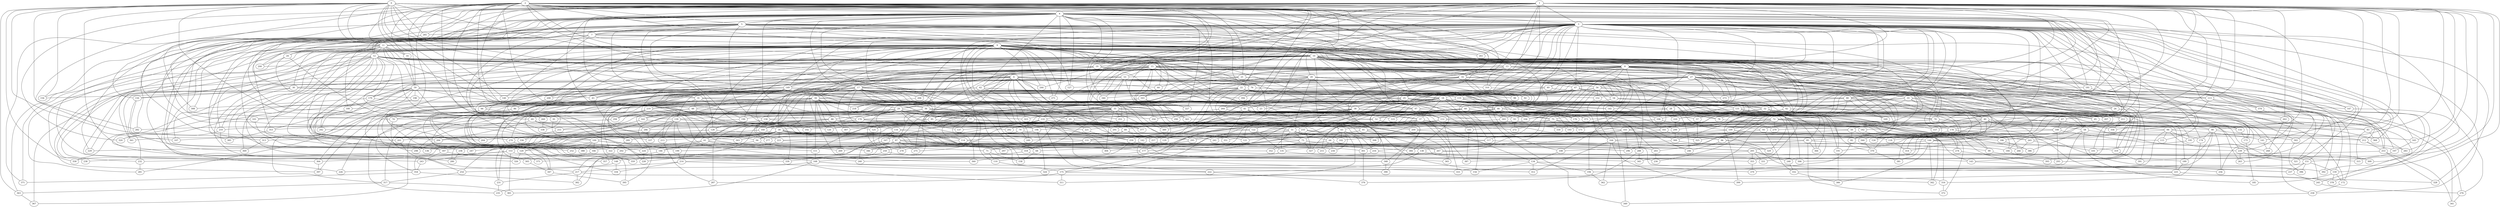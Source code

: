 strict graph "barabasi_albert_graph(400,3)" {
0;
1;
2;
3;
4;
5;
6;
7;
8;
9;
10;
11;
12;
13;
14;
15;
16;
17;
18;
19;
20;
21;
22;
23;
24;
25;
26;
27;
28;
29;
30;
31;
32;
33;
34;
35;
36;
37;
38;
39;
40;
41;
42;
43;
44;
45;
46;
47;
48;
49;
50;
51;
52;
53;
54;
55;
56;
57;
58;
59;
60;
61;
62;
63;
64;
65;
66;
67;
68;
69;
70;
71;
72;
73;
74;
75;
76;
77;
78;
79;
80;
81;
82;
83;
84;
85;
86;
87;
88;
89;
90;
91;
92;
93;
94;
95;
96;
97;
98;
99;
100;
101;
102;
103;
104;
105;
106;
107;
108;
109;
110;
111;
112;
113;
114;
115;
116;
117;
118;
119;
120;
121;
122;
123;
124;
125;
126;
127;
128;
129;
130;
131;
132;
133;
134;
135;
136;
137;
138;
139;
140;
141;
142;
143;
144;
145;
146;
147;
148;
149;
150;
151;
152;
153;
154;
155;
156;
157;
158;
159;
160;
161;
162;
163;
164;
165;
166;
167;
168;
169;
170;
171;
172;
173;
174;
175;
176;
177;
178;
179;
180;
181;
182;
183;
184;
185;
186;
187;
188;
189;
190;
191;
192;
193;
194;
195;
196;
197;
198;
199;
200;
201;
202;
203;
204;
205;
206;
207;
208;
209;
210;
211;
212;
213;
214;
215;
216;
217;
218;
219;
220;
221;
222;
223;
224;
225;
226;
227;
228;
229;
230;
231;
232;
233;
234;
235;
236;
237;
238;
239;
240;
241;
242;
243;
244;
245;
246;
247;
248;
249;
250;
251;
252;
253;
254;
255;
256;
257;
258;
259;
260;
261;
262;
263;
264;
265;
266;
267;
268;
269;
270;
271;
272;
273;
274;
275;
276;
277;
278;
279;
280;
281;
282;
283;
284;
285;
286;
287;
288;
289;
290;
291;
292;
293;
294;
295;
296;
297;
298;
299;
300;
301;
302;
303;
304;
305;
306;
307;
308;
309;
310;
311;
312;
313;
314;
315;
316;
317;
318;
319;
320;
321;
322;
323;
324;
325;
326;
327;
328;
329;
330;
331;
332;
333;
334;
335;
336;
337;
338;
339;
340;
341;
342;
343;
344;
345;
346;
347;
348;
349;
350;
351;
352;
353;
354;
355;
356;
357;
358;
359;
360;
361;
362;
363;
364;
365;
366;
367;
368;
369;
370;
371;
372;
373;
374;
375;
376;
377;
378;
379;
380;
381;
382;
383;
384;
385;
386;
387;
388;
389;
390;
391;
392;
393;
394;
395;
396;
397;
398;
399;
0 -- 3  [is_available=True, prob="0.366778592626"];
0 -- 4  [is_available=True, prob="0.110393105652"];
0 -- 261  [is_available=True, prob="1.0"];
0 -- 6  [is_available=True, prob="1.0"];
0 -- 11  [is_available=True, prob="0.97661754433"];
0 -- 140  [is_available=True, prob="0.31445086464"];
0 -- 13  [is_available=True, prob="1.0"];
0 -- 14  [is_available=True, prob="1.0"];
0 -- 16  [is_available=True, prob="0.639009838563"];
0 -- 19  [is_available=True, prob="0.220961731506"];
0 -- 21  [is_available=True, prob="0.861011557566"];
0 -- 282  [is_available=True, prob="0.52779064343"];
0 -- 363  [is_available=True, prob="1.0"];
0 -- 156  [is_available=True, prob="0.454228077047"];
0 -- 285  [is_available=True, prob="1.0"];
0 -- 29  [is_available=True, prob="1.0"];
0 -- 48  [is_available=True, prob="1.0"];
0 -- 69  [is_available=True, prob="1.0"];
0 -- 80  [is_available=True, prob="1.0"];
0 -- 337  [is_available=True, prob="1.0"];
0 -- 218  [is_available=True, prob="0.906858619716"];
0 -- 357  [is_available=True, prob="0.740094759357"];
0 -- 358  [is_available=True, prob="0.774084140474"];
0 -- 107  [is_available=True, prob="1.0"];
0 -- 108  [is_available=True, prob="0.102922026982"];
0 -- 381  [is_available=True, prob="0.46656073854"];
1 -- 129  [is_available=True, prob="1.0"];
1 -- 3  [is_available=True, prob="0.203694040111"];
1 -- 4  [is_available=True, prob="0.599852709956"];
1 -- 5  [is_available=True, prob="0.657686727421"];
1 -- 262  [is_available=True, prob="0.554865360201"];
1 -- 8  [is_available=True, prob="0.944849844004"];
1 -- 265  [is_available=True, prob="0.950257513756"];
1 -- 12  [is_available=True, prob="0.389277300219"];
1 -- 142  [is_available=True, prob="0.194362312068"];
1 -- 195  [is_available=True, prob="0.866624813046"];
1 -- 150  [is_available=True, prob="1.0"];
1 -- 151  [is_available=True, prob="1.0"];
1 -- 25  [is_available=True, prob="0.708443897374"];
1 -- 283  [is_available=True, prob="1.0"];
1 -- 156  [is_available=True, prob="0.871721003428"];
1 -- 285  [is_available=True, prob="0.585433472227"];
1 -- 159  [is_available=True, prob="1.0"];
1 -- 33  [is_available=True, prob="0.33857167776"];
1 -- 35  [is_available=True, prob="0.663883093156"];
1 -- 165  [is_available=True, prob="1.0"];
1 -- 299  [is_available=True, prob="1.0"];
1 -- 301  [is_available=True, prob="1.0"];
1 -- 306  [is_available=True, prob="0.2641066228"];
1 -- 56  [is_available=True, prob="0.691835696869"];
1 -- 244  [is_available=True, prob="0.237712773757"];
1 -- 314  [is_available=True, prob="0.248528737764"];
1 -- 61  [is_available=True, prob="0.0109477120425"];
1 -- 67  [is_available=True, prob="0.63292295501"];
1 -- 201  [is_available=True, prob="0.577401144391"];
1 -- 163  [is_available=True, prob="0.588678509867"];
1 -- 356  [is_available=True, prob="0.721668972698"];
1 -- 101  [is_available=True, prob="0.726021186764"];
1 -- 104  [is_available=True, prob="0.234614211957"];
1 -- 113  [is_available=True, prob="0.951079710402"];
1 -- 116  [is_available=True, prob="0.267434090562"];
2 -- 257  [is_available=True, prob="0.317797061713"];
2 -- 130  [is_available=True, prob="0.368194584959"];
2 -- 3  [is_available=True, prob="0.880916961812"];
2 -- 4  [is_available=True, prob="0.911553013623"];
2 -- 5  [is_available=True, prob="0.947523026115"];
2 -- 6  [is_available=True, prob="0.556168916517"];
2 -- 264  [is_available=True, prob="0.655957205106"];
2 -- 9  [is_available=True, prob="0.478538738794"];
2 -- 11  [is_available=True, prob="1.0"];
2 -- 14  [is_available=True, prob="0.244632388047"];
2 -- 144  [is_available=True, prob="0.261709649747"];
2 -- 259  [is_available=True, prob="0.324510349192"];
2 -- 22  [is_available=True, prob="0.67768846312"];
2 -- 279  [is_available=True, prob="0.75933707467"];
2 -- 39  [is_available=True, prob="0.0584973862274"];
2 -- 308  [is_available=True, prob="0.406047599619"];
2 -- 59  [is_available=True, prob="0.821129730457"];
2 -- 320  [is_available=True, prob="1.0"];
2 -- 67  [is_available=True, prob="1.0"];
2 -- 68  [is_available=True, prob="1.0"];
2 -- 72  [is_available=True, prob="0.581364990668"];
2 -- 80  [is_available=True, prob="0.149098606443"];
2 -- 339  [is_available=True, prob="1.0"];
2 -- 91  [is_available=True, prob="1.0"];
2 -- 348  [is_available=True, prob="0.921879691062"];
2 -- 223  [is_available=True, prob="1.0"];
2 -- 224  [is_available=True, prob="0.354278262965"];
2 -- 16  [is_available=True, prob="1.0"];
3 -- 261  [is_available=True, prob="0.864412157266"];
3 -- 6  [is_available=True, prob="0.41744788044"];
3 -- 7  [is_available=True, prob="0.0281527708863"];
3 -- 9  [is_available=True, prob="0.37175014342"];
3 -- 10  [is_available=True, prob="0.991296671708"];
3 -- 11  [is_available=True, prob="0.873113640095"];
3 -- 13  [is_available=True, prob="0.950993293417"];
3 -- 15  [is_available=True, prob="0.52189786267"];
3 -- 145  [is_available=True, prob="0.588134093218"];
3 -- 18  [is_available=True, prob="0.560710018126"];
3 -- 147  [is_available=True, prob="0.631105104202"];
3 -- 20  [is_available=True, prob="1.0"];
3 -- 149  [is_available=True, prob="0.881049062379"];
3 -- 24  [is_available=True, prob="0.0817311635213"];
3 -- 25  [is_available=True, prob="0.40482627214"];
3 -- 27  [is_available=True, prob="1.0"];
3 -- 285  [is_available=True, prob="1.0"];
3 -- 32  [is_available=True, prob="1.0"];
3 -- 165  [is_available=True, prob="0.810957214328"];
3 -- 41  [is_available=True, prob="1.0"];
3 -- 44  [is_available=True, prob="0.0188813700971"];
3 -- 46  [is_available=True, prob="1.0"];
3 -- 47  [is_available=True, prob="1.0"];
3 -- 328  [is_available=True, prob="0.302229169609"];
3 -- 310  [is_available=True, prob="0.624951024348"];
3 -- 300  [is_available=True, prob="0.948820674781"];
3 -- 188  [is_available=True, prob="0.342775579113"];
3 -- 321  [is_available=True, prob="0.0722359892188"];
3 -- 152  [is_available=True, prob="0.871223953889"];
3 -- 68  [is_available=True, prob="1.0"];
3 -- 374  [is_available=True, prob="0.292759717973"];
3 -- 275  [is_available=True, prob="0.892574664929"];
3 -- 258  [is_available=True, prob="1.0"];
3 -- 203  [is_available=True, prob="1.0"];
3 -- 77  [is_available=True, prob="0.465089154422"];
3 -- 141  [is_available=True, prob="0.218557795509"];
3 -- 208  [is_available=True, prob="1.0"];
3 -- 83  [is_available=True, prob="1.0"];
3 -- 84  [is_available=True, prob="0.696819793277"];
3 -- 331  [is_available=True, prob="0.524679838954"];
3 -- 90  [is_available=True, prob="0.562107178624"];
3 -- 220  [is_available=True, prob="0.880751220732"];
3 -- 98  [is_available=True, prob="0.807940220983"];
3 -- 230  [is_available=True, prob="0.291402419354"];
3 -- 273  [is_available=True, prob="0.598144581313"];
3 -- 363  [is_available=True, prob="1.0"];
3 -- 108  [is_available=True, prob="0.577351182013"];
3 -- 109  [is_available=True, prob="0.329366103748"];
3 -- 368  [is_available=True, prob="0.33128291347"];
3 -- 115  [is_available=True, prob="0.485649729512"];
3 -- 118  [is_available=True, prob="0.0250700636924"];
3 -- 277  [is_available=True, prob="0.798589108034"];
4 -- 5  [is_available=True, prob="1.0"];
4 -- 7  [is_available=True, prob="0.106046449601"];
4 -- 8  [is_available=True, prob="1.0"];
4 -- 137  [is_available=True, prob="1.0"];
4 -- 12  [is_available=True, prob="0.276769900363"];
4 -- 13  [is_available=True, prob="0.370363443893"];
4 -- 271  [is_available=True, prob="1.0"];
4 -- 17  [is_available=True, prob="1.0"];
4 -- 384  [is_available=True, prob="1.0"];
4 -- 24  [is_available=True, prob="0.155578785011"];
4 -- 282  [is_available=True, prob="0.00276911571056"];
4 -- 31  [is_available=True, prob="0.946476445468"];
4 -- 389  [is_available=True, prob="0.0965751446755"];
4 -- 297  [is_available=True, prob="0.369748396936"];
4 -- 170  [is_available=True, prob="0.488155264052"];
4 -- 178  [is_available=True, prob="0.433775323439"];
4 -- 47  [is_available=True, prob="0.612993570024"];
4 -- 50  [is_available=True, prob="0.40046021277"];
4 -- 181  [is_available=True, prob="0.292379020952"];
4 -- 55  [is_available=True, prob="0.994510536038"];
4 -- 62  [is_available=True, prob="0.874845079294"];
4 -- 64  [is_available=True, prob="0.0566884664328"];
4 -- 69  [is_available=True, prob="0.747459217062"];
4 -- 200  [is_available=True, prob="0.488563826446"];
4 -- 74  [is_available=True, prob="1.0"];
4 -- 340  [is_available=True, prob="1.0"];
4 -- 93  [is_available=True, prob="1.0"];
4 -- 280  [is_available=True, prob="1.0"];
4 -- 227  [is_available=True, prob="1.0"];
4 -- 229  [is_available=True, prob="0.596998539824"];
4 -- 371  [is_available=True, prob="1.0"];
4 -- 378  [is_available=True, prob="0.835001800788"];
4 -- 127  [is_available=True, prob="1.0"];
5 -- 128  [is_available=True, prob="0.770110756526"];
5 -- 7  [is_available=True, prob="0.65210761373"];
5 -- 8  [is_available=True, prob="0.622775498981"];
5 -- 10  [is_available=True, prob="1.0"];
5 -- 16  [is_available=True, prob="0.166789463533"];
5 -- 260  [is_available=True, prob="0.902937661598"];
5 -- 28  [is_available=True, prob="1.0"];
5 -- 30  [is_available=True, prob="0.0342447470814"];
5 -- 31  [is_available=True, prob="0.476853362654"];
5 -- 161  [is_available=True, prob="1.0"];
5 -- 163  [is_available=True, prob="1.0"];
5 -- 302  [is_available=True, prob="0.609124721297"];
5 -- 308  [is_available=True, prob="0.215393750881"];
5 -- 70  [is_available=True, prob="0.684426229597"];
5 -- 205  [is_available=True, prob="1.0"];
5 -- 217  [is_available=True, prob="0.00338891241879"];
5 -- 93  [is_available=True, prob="0.265775186994"];
5 -- 236  [is_available=True, prob="0.145938648865"];
5 -- 369  [is_available=True, prob="1.0"];
5 -- 114  [is_available=True, prob="0.177821537007"];
5 -- 125  [is_available=True, prob="0.27835131691"];
6 -- 388  [is_available=True, prob="0.405775567767"];
6 -- 133  [is_available=True, prob="1.0"];
6 -- 136  [is_available=True, prob="0.660769554976"];
6 -- 172  [is_available=True, prob="0.642825674886"];
6 -- 17  [is_available=True, prob="0.914331342596"];
6 -- 146  [is_available=True, prob="0.967462733194"];
6 -- 276  [is_available=True, prob="1.0"];
6 -- 29  [is_available=True, prob="1.0"];
6 -- 44  [is_available=True, prob="1.0"];
6 -- 54  [is_available=True, prob="1.0"];
6 -- 300  [is_available=True, prob="0.112234491366"];
6 -- 62  [is_available=True, prob="0.0578879408129"];
6 -- 323  [is_available=True, prob="1.0"];
6 -- 73  [is_available=True, prob="0.952713659913"];
6 -- 202  [is_available=True, prob="0.5826838178"];
6 -- 76  [is_available=True, prob="0.109875596219"];
6 -- 87  [is_available=True, prob="0.259542010472"];
6 -- 222  [is_available=True, prob="1.0"];
6 -- 97  [is_available=True, prob="0.0727429786217"];
6 -- 229  [is_available=True, prob="1.0"];
6 -- 361  [is_available=True, prob="0.877774073507"];
6 -- 106  [is_available=True, prob="1.0"];
6 -- 244  [is_available=True, prob="1.0"];
6 -- 253  [is_available=True, prob="0.130983230361"];
7 -- 353  [is_available=True, prob="0.391332678047"];
7 -- 37  [is_available=True, prob="0.767466981884"];
7 -- 385  [is_available=True, prob="0.662120209648"];
7 -- 9  [is_available=True, prob="0.865961004834"];
7 -- 42  [is_available=True, prob="0.574358818865"];
7 -- 140  [is_available=True, prob="0.629948196419"];
7 -- 78  [is_available=True, prob="0.127475416879"];
7 -- 15  [is_available=True, prob="0.401039804253"];
7 -- 228  [is_available=True, prob="0.456163680823"];
7 -- 303  [is_available=True, prob="0.460892103931"];
7 -- 284  [is_available=True, prob="0.15758926152"];
7 -- 364  [is_available=True, prob="1.0"];
8 -- 392  [is_available=True, prob="0.16404961362"];
8 -- 393  [is_available=True, prob="1.0"];
8 -- 147  [is_available=True, prob="0.878313272536"];
8 -- 27  [is_available=True, prob="0.570780811103"];
8 -- 159  [is_available=True, prob="0.270392082107"];
8 -- 214  [is_available=True, prob="1.0"];
8 -- 162  [is_available=True, prob="1.0"];
8 -- 35  [is_available=True, prob="0.0904570672978"];
8 -- 38  [is_available=True, prob="1.0"];
8 -- 40  [is_available=True, prob="1.0"];
8 -- 42  [is_available=True, prob="1.0"];
8 -- 45  [is_available=True, prob="0.900419176799"];
8 -- 49  [is_available=True, prob="0.564817520246"];
8 -- 53  [is_available=True, prob="0.83455690718"];
8 -- 56  [is_available=True, prob="0.152961924051"];
8 -- 60  [is_available=True, prob="0.0261279908245"];
8 -- 309  [is_available=True, prob="1.0"];
8 -- 197  [is_available=True, prob="1.0"];
8 -- 71  [is_available=True, prob="0.899048483438"];
8 -- 389  [is_available=True, prob="0.254398826481"];
8 -- 330  [is_available=True, prob="0.866172968036"];
8 -- 206  [is_available=True, prob="0.622244073166"];
8 -- 207  [is_available=True, prob="0.10857490087"];
8 -- 86  [is_available=True, prob="0.539729486925"];
8 -- 348  [is_available=True, prob="1.0"];
8 -- 117  [is_available=True, prob="0.400835248889"];
8 -- 253  [is_available=True, prob="1.0"];
9 -- 261  [is_available=True, prob="0.890274188603"];
9 -- 172  [is_available=True, prob="1.0"];
9 -- 10  [is_available=True, prob="0.251789135657"];
9 -- 139  [is_available=True, prob="0.348409182876"];
9 -- 130  [is_available=True, prob="1.0"];
9 -- 270  [is_available=True, prob="1.0"];
9 -- 15  [is_available=True, prob="1.0"];
9 -- 20  [is_available=True, prob="1.0"];
9 -- 149  [is_available=True, prob="0.986644360765"];
9 -- 151  [is_available=True, prob="0.807814655674"];
9 -- 281  [is_available=True, prob="0.809648489222"];
9 -- 26  [is_available=True, prob="0.0751369694446"];
9 -- 157  [is_available=True, prob="1.0"];
9 -- 34  [is_available=True, prob="1.0"];
9 -- 291  [is_available=True, prob="0.810000882216"];
9 -- 171  [is_available=True, prob="1.0"];
9 -- 44  [is_available=True, prob="0.22529942786"];
9 -- 174  [is_available=True, prob="0.251045742067"];
9 -- 305  [is_available=True, prob="0.122488756154"];
9 -- 180  [is_available=True, prob="0.66139193396"];
9 -- 181  [is_available=True, prob="0.58288157827"];
9 -- 184  [is_available=True, prob="0.23479560915"];
9 -- 190  [is_available=True, prob="0.0293658764391"];
9 -- 321  [is_available=True, prob="0.624103009507"];
9 -- 66  [is_available=True, prob="0.376406912858"];
9 -- 196  [is_available=True, prob="0.500758227293"];
9 -- 206  [is_available=True, prob="0.244257488411"];
9 -- 397  [is_available=True, prob="0.890277465388"];
9 -- 208  [is_available=True, prob="0.43122821534"];
9 -- 312  [is_available=True, prob="0.856511122273"];
9 -- 210  [is_available=True, prob="1.0"];
9 -- 334  [is_available=True, prob="1.0"];
9 -- 86  [is_available=True, prob="0.645787683949"];
9 -- 249  [is_available=True, prob="0.0550356932246"];
9 -- 271  [is_available=True, prob="0.0129021606867"];
9 -- 351  [is_available=True, prob="0.976400198514"];
9 -- 96  [is_available=True, prob="1.0"];
9 -- 338  [is_available=True, prob="0.911672084661"];
9 -- 239  [is_available=True, prob="1.0"];
9 -- 371  [is_available=True, prob="1.0"];
9 -- 244  [is_available=True, prob="0.421399804454"];
9 -- 247  [is_available=True, prob="1.0"];
9 -- 120  [is_available=True, prob="0.478461252459"];
9 -- 148  [is_available=True, prob="0.658781435064"];
9 -- 123  [is_available=True, prob="0.26768161031"];
9 -- 124  [is_available=True, prob="0.159333390761"];
9 -- 127  [is_available=True, prob="0.867918947023"];
10 -- 262  [is_available=True, prob="0.688327379814"];
10 -- 391  [is_available=True, prob="1.0"];
10 -- 18  [is_available=True, prob="0.237864007381"];
10 -- 19  [is_available=True, prob="1.0"];
10 -- 148  [is_available=True, prob="0.568815156631"];
10 -- 30  [is_available=True, prob="1.0"];
10 -- 393  [is_available=True, prob="0.724679099732"];
10 -- 33  [is_available=True, prob="1.0"];
10 -- 34  [is_available=True, prob="0.471518486087"];
10 -- 293  [is_available=True, prob="0.554864853654"];
10 -- 39  [is_available=True, prob="1.0"];
10 -- 179  [is_available=True, prob="1.0"];
10 -- 183  [is_available=True, prob="0.794273519331"];
10 -- 314  [is_available=True, prob="0.113629910899"];
10 -- 62  [is_available=True, prob="1.0"];
10 -- 63  [is_available=True, prob="1.0"];
10 -- 66  [is_available=True, prob="0.508494798341"];
10 -- 200  [is_available=True, prob="0.306000062061"];
10 -- 89  [is_available=True, prob="1.0"];
10 -- 219  [is_available=True, prob="0.883070516524"];
10 -- 92  [is_available=True, prob="0.824198487991"];
10 -- 97  [is_available=True, prob="0.36861643579"];
10 -- 98  [is_available=True, prob="0.257718181931"];
10 -- 100  [is_available=True, prob="1.0"];
10 -- 105  [is_available=True, prob="0.0492717744192"];
10 -- 251  [is_available=True, prob="0.483746967973"];
10 -- 124  [is_available=True, prob="0.953306938888"];
10 -- 381  [is_available=True, prob="0.854937362181"];
11 -- 385  [is_available=True, prob="0.480022675467"];
11 -- 260  [is_available=True, prob="0.42091976603"];
11 -- 103  [is_available=True, prob="1.0"];
11 -- 232  [is_available=True, prob="0.232823315465"];
11 -- 76  [is_available=True, prob="1.0"];
11 -- 263  [is_available=True, prob="0.811616781181"];
11 -- 12  [is_available=True, prob="0.163473690528"];
11 -- 173  [is_available=True, prob="1.0"];
11 -- 14  [is_available=True, prob="0.089323434621"];
11 -- 238  [is_available=True, prob="0.30781542222"];
11 -- 82  [is_available=True, prob="0.246689332101"];
11 -- 180  [is_available=True, prob="0.899276140689"];
11 -- 126  [is_available=True, prob="0.774419087484"];
11 -- 105  [is_available=True, prob="0.865367856966"];
11 -- 24  [is_available=True, prob="0.193876864836"];
11 -- 59  [is_available=True, prob="0.440666616956"];
11 -- 30  [is_available=True, prob="0.734308990274"];
11 -- 361  [is_available=True, prob="0.0553142815468"];
12 -- 19  [is_available=True, prob="0.35139145627"];
12 -- 150  [is_available=True, prob="1.0"];
12 -- 132  [is_available=True, prob="0.0302804791873"];
12 -- 26  [is_available=True, prob="0.0986331765985"];
12 -- 28  [is_available=True, prob="0.179278163244"];
12 -- 46  [is_available=True, prob="1.0"];
12 -- 179  [is_available=True, prob="0.363463538541"];
12 -- 53  [is_available=True, prob="0.0258984493532"];
12 -- 194  [is_available=True, prob="1.0"];
12 -- 326  [is_available=True, prob="1.0"];
12 -- 76  [is_available=True, prob="0.497466517574"];
12 -- 336  [is_available=True, prob="0.831255591629"];
12 -- 81  [is_available=True, prob="0.731656180446"];
12 -- 338  [is_available=True, prob="1.0"];
12 -- 347  [is_available=True, prob="0.189109673756"];
12 -- 101  [is_available=True, prob="0.0636661931563"];
12 -- 107  [is_available=True, prob="0.517427901196"];
12 -- 238  [is_available=True, prob="1.0"];
12 -- 369  [is_available=True, prob="0.130265082699"];
12 -- 242  [is_available=True, prob="0.167094358199"];
12 -- 377  [is_available=True, prob="1.0"];
13 -- 233  [is_available=True, prob="0.727430757705"];
13 -- 106  [is_available=True, prob="0.870012427667"];
13 -- 43  [is_available=True, prob="0.104368093699"];
13 -- 82  [is_available=True, prob="1.0"];
13 -- 243  [is_available=True, prob="0.256224679352"];
13 -- 21  [is_available=True, prob="0.40467716158"];
13 -- 310  [is_available=True, prob="1.0"];
13 -- 344  [is_available=True, prob="0.480328280154"];
13 -- 319  [is_available=True, prob="0.133204947834"];
14 -- 59  [is_available=True, prob="1.0"];
15 -- 133  [is_available=True, prob="0.992650225549"];
15 -- 17  [is_available=True, prob="0.945462562436"];
15 -- 275  [is_available=True, prob="0.372295582667"];
15 -- 21  [is_available=True, prob="0.397632332585"];
15 -- 23  [is_available=True, prob="0.844328102794"];
15 -- 27  [is_available=True, prob="0.699477345841"];
15 -- 29  [is_available=True, prob="0.790629390836"];
15 -- 32  [is_available=True, prob="0.581003002696"];
15 -- 33  [is_available=True, prob="0.544155490358"];
15 -- 50  [is_available=True, prob="0.488643126127"];
15 -- 51  [is_available=True, prob="0.381981681537"];
15 -- 53  [is_available=True, prob="0.178811038851"];
15 -- 161  [is_available=True, prob="0.767317076555"];
15 -- 79  [is_available=True, prob="0.702894897032"];
15 -- 343  [is_available=True, prob="1.0"];
15 -- 218  [is_available=True, prob="0.676284609052"];
15 -- 220  [is_available=True, prob="0.531976505205"];
15 -- 359  [is_available=True, prob="1.0"];
15 -- 367  [is_available=True, prob="1.0"];
15 -- 112  [is_available=True, prob="1.0"];
16 -- 288  [is_available=True, prob="1.0"];
16 -- 390  [is_available=True, prob="0.385092055842"];
16 -- 41  [is_available=True, prob="0.0948383213874"];
16 -- 394  [is_available=True, prob="0.559759741226"];
16 -- 117  [is_available=True, prob="0.748666181971"];
16 -- 22  [is_available=True, prob="0.0243588138559"];
16 -- 87  [is_available=True, prob="0.925099669634"];
16 -- 57  [is_available=True, prob="0.878170615129"];
16 -- 186  [is_available=True, prob="0.964534382931"];
16 -- 92  [is_available=True, prob="0.014713678112"];
16 -- 349  [is_available=True, prob="0.760910505534"];
17 -- 134  [is_available=True, prob="0.813383811585"];
17 -- 140  [is_available=True, prob="0.0489678714106"];
17 -- 273  [is_available=True, prob="0.65391500088"];
17 -- 18  [is_available=True, prob="1.0"];
17 -- 278  [is_available=True, prob="0.871836351807"];
17 -- 25  [is_available=True, prob="0.530865107005"];
17 -- 155  [is_available=True, prob="1.0"];
17 -- 158  [is_available=True, prob="0.0661781216492"];
17 -- 166  [is_available=True, prob="0.416638492028"];
17 -- 41  [is_available=True, prob="0.344948194738"];
17 -- 43  [is_available=True, prob="0.454108935384"];
17 -- 48  [is_available=True, prob="0.16145390021"];
17 -- 307  [is_available=True, prob="0.85271791542"];
17 -- 61  [is_available=True, prob="0.306120734815"];
17 -- 74  [is_available=True, prob="0.831649612849"];
17 -- 375  [is_available=True, prob="0.440751396576"];
17 -- 204  [is_available=True, prob="0.131994412966"];
17 -- 206  [is_available=True, prob="0.51075872229"];
17 -- 208  [is_available=True, prob="1.0"];
17 -- 211  [is_available=True, prob="0.0386812155361"];
17 -- 343  [is_available=True, prob="1.0"];
17 -- 92  [is_available=True, prob="0.709888032123"];
17 -- 226  [is_available=True, prob="0.497118652849"];
17 -- 359  [is_available=True, prob="0.0854116467112"];
17 -- 119  [is_available=True, prob="0.765586972559"];
17 -- 251  [is_available=True, prob="0.786423556806"];
18 -- 129  [is_available=True, prob="0.286253314036"];
18 -- 395  [is_available=True, prob="0.880634780838"];
18 -- 270  [is_available=True, prob="0.565465720932"];
18 -- 274  [is_available=True, prob="0.870165553185"];
18 -- 23  [is_available=True, prob="0.737995790337"];
18 -- 154  [is_available=True, prob="1.0"];
18 -- 28  [is_available=True, prob="0.887031281686"];
18 -- 26  [is_available=True, prob="1.0"];
18 -- 37  [is_available=True, prob="0.307201008631"];
18 -- 38  [is_available=True, prob="0.604629038635"];
18 -- 40  [is_available=True, prob="0.496833173358"];
18 -- 42  [is_available=True, prob="0.93842196917"];
18 -- 173  [is_available=True, prob="0.898110927786"];
18 -- 176  [is_available=True, prob="0.805483385069"];
18 -- 184  [is_available=True, prob="0.338216870189"];
18 -- 60  [is_available=True, prob="0.0246910612026"];
18 -- 317  [is_available=True, prob="0.504036404904"];
18 -- 319  [is_available=True, prob="1.0"];
18 -- 193  [is_available=True, prob="0.62030892673"];
18 -- 69  [is_available=True, prob="0.391713889146"];
18 -- 201  [is_available=True, prob="0.286097108006"];
18 -- 78  [is_available=True, prob="0.349096931028"];
18 -- 335  [is_available=True, prob="1.0"];
18 -- 213  [is_available=True, prob="0.759660657801"];
18 -- 89  [is_available=True, prob="0.794000899872"];
18 -- 90  [is_available=True, prob="0.820492252266"];
18 -- 219  [is_available=True, prob="1.0"];
18 -- 221  [is_available=True, prob="1.0"];
18 -- 95  [is_available=True, prob="1.0"];
18 -- 100  [is_available=True, prob="0.955636030441"];
18 -- 294  [is_available=True, prob="0.199471035641"];
18 -- 366  [is_available=True, prob="0.532800701239"];
18 -- 370  [is_available=True, prob="0.430241805567"];
18 -- 373  [is_available=True, prob="0.150089639856"];
19 -- 192  [is_available=True, prob="1.0"];
19 -- 36  [is_available=True, prob="0.268493781508"];
19 -- 20  [is_available=True, prob="0.5526437095"];
19 -- 23  [is_available=True, prob="0.972307834507"];
20 -- 51  [is_available=True, prob="0.13059060839"];
20 -- 164  [is_available=True, prob="0.997753360529"];
20 -- 54  [is_available=True, prob="0.588283895105"];
20 -- 38  [is_available=True, prob="0.323204219869"];
20 -- 264  [is_available=True, prob="1.0"];
20 -- 139  [is_available=True, prob="0.667652733424"];
20 -- 310  [is_available=True, prob="0.79109772511"];
20 -- 181  [is_available=True, prob="0.876552535095"];
20 -- 22  [is_available=True, prob="1.0"];
20 -- 196  [is_available=True, prob="0.847225457519"];
20 -- 191  [is_available=True, prob="0.514162526794"];
21 -- 128  [is_available=True, prob="1.0"];
21 -- 49  [is_available=True, prob="0.0192334054793"];
21 -- 56  [is_available=True, prob="0.370939274979"];
21 -- 57  [is_available=True, prob="0.841500455488"];
21 -- 347  [is_available=True, prob="0.456522251634"];
21 -- 95  [is_available=True, prob="0.549435084121"];
22 -- 256  [is_available=True, prob="1.0"];
22 -- 176  [is_available=True, prob="0.179811303313"];
22 -- 70  [is_available=True, prob="0.870728963484"];
22 -- 241  [is_available=True, prob="1.0"];
22 -- 364  [is_available=True, prob="0.567946491417"];
22 -- 109  [is_available=True, prob="0.0761695281564"];
22 -- 34  [is_available=True, prob="0.230309826881"];
22 -- 142  [is_available=True, prob="1.0"];
22 -- 79  [is_available=True, prob="0.786141217941"];
22 -- 113  [is_available=True, prob="0.721865890902"];
22 -- 277  [is_available=True, prob="0.91523288279"];
22 -- 340  [is_available=True, prob="0.0415342732715"];
22 -- 31  [is_available=True, prob="0.11980347118"];
22 -- 341  [is_available=True, prob="1.0"];
22 -- 63  [is_available=True, prob="1.0"];
24 -- 198  [is_available=True, prob="0.780844444792"];
24 -- 168  [is_available=True, prob="0.893053537717"];
24 -- 200  [is_available=True, prob="0.0584920180698"];
25 -- 32  [is_available=True, prob="0.55562888407"];
25 -- 66  [is_available=True, prob="0.614834976441"];
25 -- 162  [is_available=True, prob="1.0"];
25 -- 46  [is_available=True, prob="0.330667269271"];
25 -- 83  [is_available=True, prob="0.0776595412706"];
25 -- 85  [is_available=True, prob="1.0"];
25 -- 215  [is_available=True, prob="0.53651906392"];
25 -- 121  [is_available=True, prob="0.32504020636"];
26 -- 302  [is_available=True, prob="1.0"];
27 -- 193  [is_available=True, prob="0.914066056854"];
27 -- 175  [is_available=True, prob="0.943448945116"];
27 -- 113  [is_available=True, prob="0.650225568684"];
27 -- 399  [is_available=True, prob="1.0"];
27 -- 49  [is_available=True, prob="1.0"];
27 -- 177  [is_available=True, prob="0.945520979527"];
27 -- 127  [is_available=True, prob="0.350115918389"];
27 -- 273  [is_available=True, prob="0.320813498269"];
27 -- 45  [is_available=True, prob="1.0"];
27 -- 47  [is_available=True, prob="0.709404436665"];
27 -- 40  [is_available=True, prob="1.0"];
27 -- 212  [is_available=True, prob="1.0"];
27 -- 344  [is_available=True, prob="0.546230608159"];
27 -- 95  [is_available=True, prob="0.00384830257789"];
28 -- 246  [is_available=True, prob="0.0891932411761"];
28 -- 91  [is_available=True, prob="1.0"];
28 -- 220  [is_available=True, prob="0.452891860503"];
29 -- 101  [is_available=True, prob="0.458797097258"];
29 -- 70  [is_available=True, prob="0.340381431637"];
29 -- 136  [is_available=True, prob="1.0"];
29 -- 170  [is_available=True, prob="0.566482870376"];
29 -- 203  [is_available=True, prob="1.0"];
29 -- 77  [is_available=True, prob="0.789970258695"];
29 -- 116  [is_available=True, prob="0.887739874038"];
29 -- 365  [is_available=True, prob="0.99231295365"];
29 -- 250  [is_available=True, prob="0.932626725214"];
29 -- 221  [is_available=True, prob="1.0"];
29 -- 318  [is_available=True, prob="1.0"];
30 -- 36  [is_available=True, prob="1.0"];
30 -- 43  [is_available=True, prob="0.6648202039"];
30 -- 210  [is_available=True, prob="0.565165414949"];
30 -- 150  [is_available=True, prob="1.0"];
31 -- 65  [is_available=True, prob="0.787915849553"];
31 -- 322  [is_available=True, prob="1.0"];
31 -- 354  [is_available=True, prob="1.0"];
31 -- 48  [is_available=True, prob="1.0"];
31 -- 178  [is_available=True, prob="1.0"];
31 -- 86  [is_available=True, prob="1.0"];
31 -- 248  [is_available=True, prob="0.635385877471"];
31 -- 190  [is_available=True, prob="0.879962801728"];
32 -- 67  [is_available=True, prob="0.776719379477"];
32 -- 263  [is_available=True, prob="0.910658867753"];
32 -- 104  [is_available=True, prob="1.0"];
32 -- 106  [is_available=True, prob="1.0"];
33 -- 131  [is_available=True, prob="0.231099612715"];
33 -- 72  [is_available=True, prob="1.0"];
33 -- 141  [is_available=True, prob="1.0"];
33 -- 370  [is_available=True, prob="1.0"];
33 -- 118  [is_available=True, prob="0.37789895628"];
33 -- 367  [is_available=True, prob="0.451047111061"];
34 -- 35  [is_available=True, prob="0.53367100182"];
34 -- 36  [is_available=True, prob="0.00783444862326"];
34 -- 235  [is_available=True, prob="1.0"];
34 -- 77  [is_available=True, prob="0.639398372345"];
34 -- 111  [is_available=True, prob="1.0"];
34 -- 145  [is_available=True, prob="0.610622935793"];
34 -- 323  [is_available=True, prob="0.955601674455"];
34 -- 269  [is_available=True, prob="1.0"];
34 -- 286  [is_available=True, prob="1.0"];
34 -- 280  [is_available=True, prob="0.0982899579432"];
34 -- 88  [is_available=True, prob="0.59822370367"];
34 -- 219  [is_available=True, prob="0.444767090931"];
34 -- 252  [is_available=True, prob="1.0"];
34 -- 126  [is_available=True, prob="1.0"];
35 -- 99  [is_available=True, prob="1.0"];
35 -- 37  [is_available=True, prob="0.0951611868908"];
35 -- 71  [is_available=True, prob="0.634921917483"];
35 -- 265  [is_available=True, prob="0.56959212795"];
35 -- 74  [is_available=True, prob="0.097137435767"];
35 -- 75  [is_available=True, prob="0.970904775393"];
35 -- 290  [is_available=True, prob="1.0"];
35 -- 111  [is_available=True, prob="0.784179241714"];
35 -- 304  [is_available=True, prob="0.643254515521"];
35 -- 248  [is_available=True, prob="0.575348771313"];
35 -- 114  [is_available=True, prob="0.994871426168"];
35 -- 323  [is_available=True, prob="1.0"];
35 -- 251  [is_available=True, prob="0.34295186906"];
35 -- 88  [is_available=True, prob="0.663832981395"];
35 -- 58  [is_available=True, prob="1.0"];
35 -- 239  [is_available=True, prob="1.0"];
35 -- 170  [is_available=True, prob="0.804426722384"];
36 -- 65  [is_available=True, prob="1.0"];
36 -- 130  [is_available=True, prob="1.0"];
36 -- 162  [is_available=True, prob="0.118587782265"];
36 -- 225  [is_available=True, prob="0.990635814333"];
36 -- 45  [is_available=True, prob="0.385718039914"];
36 -- 153  [is_available=True, prob="1.0"];
37 -- 160  [is_available=True, prob="0.982019562739"];
37 -- 39  [is_available=True, prob="1.0"];
37 -- 73  [is_available=True, prob="0.604692721016"];
37 -- 50  [is_available=True, prob="0.0835641981645"];
37 -- 205  [is_available=True, prob="1.0"];
37 -- 51  [is_available=True, prob="0.0712884786814"];
37 -- 365  [is_available=True, prob="0.264711372407"];
37 -- 122  [is_available=True, prob="0.137191673711"];
37 -- 103  [is_available=True, prob="0.425394355602"];
37 -- 93  [is_available=True, prob="1.0"];
38 -- 262  [is_available=True, prob="0.900197023584"];
38 -- 306  [is_available=True, prob="0.45792624837"];
38 -- 110  [is_available=True, prob="1.0"];
38 -- 175  [is_available=True, prob="1.0"];
38 -- 350  [is_available=True, prob="0.773429699116"];
38 -- 57  [is_available=True, prob="0.472167503256"];
38 -- 318  [is_available=True, prob="1.0"];
39 -- 96  [is_available=True, prob="1.0"];
39 -- 289  [is_available=True, prob="1.0"];
39 -- 100  [is_available=True, prob="0.479947017407"];
39 -- 134  [is_available=True, prob="0.988440234729"];
39 -- 231  [is_available=True, prob="0.442943534194"];
39 -- 331  [is_available=True, prob="0.614953074073"];
39 -- 303  [is_available=True, prob="1.0"];
39 -- 177  [is_available=True, prob="0.491760340441"];
39 -- 243  [is_available=True, prob="0.944358329737"];
39 -- 213  [is_available=True, prob="0.434402454649"];
39 -- 138  [is_available=True, prob="0.619795331828"];
39 -- 186  [is_available=True, prob="0.852189503428"];
39 -- 390  [is_available=True, prob="0.432205510514"];
39 -- 61  [is_available=True, prob="0.427200789702"];
39 -- 94  [is_available=True, prob="1.0"];
39 -- 223  [is_available=True, prob="0.614844584054"];
40 -- 143  [is_available=True, prob="0.141824868157"];
40 -- 144  [is_available=True, prob="0.0199170388998"];
40 -- 84  [is_available=True, prob="0.28674529048"];
40 -- 85  [is_available=True, prob="0.670946453716"];
40 -- 90  [is_available=True, prob="0.0630640903133"];
40 -- 157  [is_available=True, prob="0.282087948568"];
40 -- 63  [is_available=True, prob="0.676277489976"];
41 -- 398  [is_available=True, prob="1.0"];
41 -- 52  [is_available=True, prob="0.428712107312"];
41 -- 55  [is_available=True, prob="0.218584684928"];
41 -- 155  [is_available=True, prob="0.906458581583"];
41 -- 351  [is_available=True, prob="1.0"];
42 -- 132  [is_available=True, prob="0.868734272431"];
42 -- 169  [is_available=True, prob="0.692661833868"];
42 -- 75  [is_available=True, prob="0.841540242383"];
42 -- 190  [is_available=True, prob="0.783074490535"];
43 -- 94  [is_available=True, prob="0.00938261179915"];
44 -- 163  [is_available=True, prob="0.543578634649"];
46 -- 65  [is_available=True, prob="1.0"];
46 -- 343  [is_available=True, prob="1.0"];
46 -- 212  [is_available=True, prob="0.303852229101"];
46 -- 231  [is_available=True, prob="1.0"];
46 -- 259  [is_available=True, prob="0.149444452526"];
46 -- 171  [is_available=True, prob="1.0"];
46 -- 78  [is_available=True, prob="0.225212548904"];
46 -- 207  [is_available=True, prob="1.0"];
46 -- 176  [is_available=True, prob="0.0478284984907"];
46 -- 211  [is_available=True, prob="0.308965339549"];
46 -- 52  [is_available=True, prob="0.483224867515"];
46 -- 183  [is_available=True, prob="0.575436724866"];
46 -- 355  [is_available=True, prob="0.986607902853"];
46 -- 94  [is_available=True, prob="1.0"];
47 -- 258  [is_available=True, prob="0.601661588971"];
47 -- 327  [is_available=True, prob="0.736240029817"];
47 -- 183  [is_available=True, prob="1.0"];
47 -- 52  [is_available=True, prob="1.0"];
47 -- 54  [is_available=True, prob="0.227981122017"];
47 -- 55  [is_available=True, prob="0.816213462977"];
47 -- 58  [is_available=True, prob="0.131938883292"];
47 -- 122  [is_available=True, prob="1.0"];
48 -- 294  [is_available=True, prob="0.138142304475"];
48 -- 234  [is_available=True, prob="1.0"];
48 -- 368  [is_available=True, prob="0.271996829983"];
48 -- 298  [is_available=True, prob="0.898526539244"];
49 -- 339  [is_available=True, prob="1.0"];
49 -- 211  [is_available=True, prob="0.794798724925"];
50 -- 82  [is_available=True, prob="1.0"];
50 -- 118  [is_available=True, prob="0.087104165684"];
50 -- 121  [is_available=True, prob="0.182020785745"];
51 -- 64  [is_available=True, prob="0.346535090215"];
51 -- 352  [is_available=True, prob="0.946882663402"];
51 -- 102  [is_available=True, prob="0.467559904662"];
51 -- 73  [is_available=True, prob="1.0"];
51 -- 144  [is_available=True, prob="0.318962324925"];
51 -- 117  [is_available=True, prob="0.27523452548"];
51 -- 153  [is_available=True, prob="0.41050828229"];
51 -- 382  [is_available=True, prob="0.871827771258"];
52 -- 210  [is_available=True, prob="0.477290746582"];
52 -- 132  [is_available=True, prob="0.23780059745"];
53 -- 227  [is_available=True, prob="0.295798766261"];
53 -- 360  [is_available=True, prob="0.359352792009"];
53 -- 340  [is_available=True, prob="1.0"];
53 -- 149  [is_available=True, prob="0.696025831579"];
53 -- 350  [is_available=True, prob="0.58244021607"];
54 -- 131  [is_available=True, prob="0.380399260342"];
54 -- 58  [is_available=True, prob="0.596313590014"];
54 -- 60  [is_available=True, prob="0.410697551304"];
55 -- 295  [is_available=True, prob="1.0"];
55 -- 272  [is_available=True, prob="0.387162624182"];
55 -- 182  [is_available=True, prob="1.0"];
56 -- 384  [is_available=True, prob="1.0"];
56 -- 131  [is_available=True, prob="0.704858207983"];
56 -- 169  [is_available=True, prob="1.0"];
56 -- 80  [is_available=True, prob="0.27622181371"];
56 -- 216  [is_available=True, prob="0.921067730705"];
56 -- 119  [is_available=True, prob="0.551296047303"];
56 -- 152  [is_available=True, prob="0.380768688843"];
56 -- 281  [is_available=True, prob="0.583442294049"];
56 -- 125  [is_available=True, prob="0.957654411072"];
57 -- 325  [is_available=True, prob="0.152693820227"];
58 -- 386  [is_available=True, prob="1.0"];
58 -- 174  [is_available=True, prob="1.0"];
58 -- 185  [is_available=True, prob="0.105210113177"];
58 -- 379  [is_available=True, prob="0.900195544701"];
59 -- 320  [is_available=True, prob="0.467803300108"];
59 -- 353  [is_available=True, prob="0.351679862783"];
59 -- 387  [is_available=True, prob="0.0580272628535"];
59 -- 358  [is_available=True, prob="0.934455940284"];
59 -- 198  [is_available=True, prob="0.20388290419"];
59 -- 226  [is_available=True, prob="0.423565793233"];
59 -- 98  [is_available=True, prob="0.333297107106"];
59 -- 179  [is_available=True, prob="0.677845286665"];
59 -- 110  [is_available=True, prob="0.582316759721"];
59 -- 119  [is_available=True, prob="0.447871626924"];
59 -- 88  [is_available=True, prob="0.519839691819"];
59 -- 121  [is_available=True, prob="0.75746193516"];
59 -- 91  [is_available=True, prob="1.0"];
59 -- 156  [is_available=True, prob="0.52602364698"];
60 -- 160  [is_available=True, prob="0.589389495756"];
60 -- 267  [is_available=True, prob="0.871804415525"];
60 -- 133  [is_available=True, prob="0.74184675032"];
60 -- 137  [is_available=True, prob="1.0"];
60 -- 75  [is_available=True, prob="0.512731979046"];
60 -- 72  [is_available=True, prob="0.899049598819"];
60 -- 123  [is_available=True, prob="1.0"];
60 -- 189  [is_available=True, prob="0.682495297963"];
61 -- 71  [is_available=True, prob="0.510013578459"];
61 -- 202  [is_available=True, prob="0.653000771948"];
61 -- 111  [is_available=True, prob="1.0"];
61 -- 146  [is_available=True, prob="0.112649244572"];
62 -- 195  [is_available=True, prob="0.853356828087"];
62 -- 198  [is_available=True, prob="0.0409688070955"];
62 -- 295  [is_available=True, prob="0.337464832108"];
62 -- 313  [is_available=True, prob="0.341078563277"];
62 -- 191  [is_available=True, prob="0.0775058975323"];
63 -- 64  [is_available=True, prob="0.794596937248"];
63 -- 102  [is_available=True, prob="0.13657584844"];
63 -- 301  [is_available=True, prob="0.637805681638"];
63 -- 311  [is_available=True, prob="0.0792562319936"];
63 -- 234  [is_available=True, prob="0.884538662336"];
64 -- 225  [is_available=True, prob="1.0"];
64 -- 68  [is_available=True, prob="0.627216361694"];
64 -- 234  [is_available=True, prob="0.146444788388"];
64 -- 205  [is_available=True, prob="0.561124049498"];
64 -- 215  [is_available=True, prob="0.836918311005"];
65 -- 292  [is_available=True, prob="1.0"];
65 -- 233  [is_available=True, prob="0.0317965194451"];
65 -- 221  [is_available=True, prob="0.467220125063"];
66 -- 395  [is_available=True, prob="0.532263360442"];
66 -- 397  [is_available=True, prob="1.0"];
66 -- 377  [is_available=True, prob="0.354448346704"];
67 -- 103  [is_available=True, prob="1.0"];
67 -- 116  [is_available=True, prob="1.0"];
67 -- 309  [is_available=True, prob="0.960505932242"];
67 -- 188  [is_available=True, prob="0.94871164893"];
68 -- 158  [is_available=True, prob="1.0"];
69 -- 143  [is_available=True, prob="1.0"];
69 -- 81  [is_available=True, prob="0.578447637351"];
69 -- 284  [is_available=True, prob="0.903429415693"];
69 -- 255  [is_available=True, prob="0.54821878495"];
70 -- 356  [is_available=True, prob="0.348333165166"];
70 -- 197  [is_available=True, prob="0.161385299982"];
70 -- 236  [is_available=True, prob="0.460180244986"];
70 -- 178  [is_available=True, prob="0.865848012593"];
70 -- 84  [is_available=True, prob="0.628263185031"];
70 -- 346  [is_available=True, prob="1.0"];
71 -- 110  [is_available=True, prob="0.849883989028"];
71 -- 158  [is_available=True, prob="0.154495658843"];
72 -- 188  [is_available=True, prob="1.0"];
72 -- 102  [is_available=True, prob="0.771320098466"];
72 -- 105  [is_available=True, prob="0.21520313137"];
72 -- 362  [is_available=True, prob="0.538393748226"];
72 -- 109  [is_available=True, prob="0.822947182063"];
72 -- 79  [is_available=True, prob="0.209275689458"];
72 -- 83  [is_available=True, prob="0.984953188012"];
72 -- 279  [is_available=True, prob="1.0"];
72 -- 249  [is_available=True, prob="0.266683088499"];
72 -- 157  [is_available=True, prob="0.186129402447"];
73 -- 352  [is_available=True, prob="0.105738064066"];
73 -- 229  [is_available=True, prob="0.231662653669"];
73 -- 327  [is_available=True, prob="0.646375747074"];
73 -- 203  [is_available=True, prob="0.162001422632"];
73 -- 319  [is_available=True, prob="1.0"];
74 -- 298  [is_available=True, prob="0.997440012103"];
75 -- 99  [is_available=True, prob="0.104754406865"];
75 -- 171  [is_available=True, prob="0.222110828757"];
75 -- 272  [is_available=True, prob="0.87146299879"];
75 -- 81  [is_available=True, prob="0.620301628516"];
75 -- 246  [is_available=True, prob="1.0"];
75 -- 330  [is_available=True, prob="0.441296867939"];
76 -- 288  [is_available=True, prob="0.742813454383"];
76 -- 264  [is_available=True, prob="0.599957607312"];
76 -- 394  [is_available=True, prob="0.962493533905"];
77 -- 342  [is_available=True, prob="0.00185640820555"];
77 -- 167  [is_available=True, prob="0.160512873649"];
77 -- 360  [is_available=True, prob="0.651594149766"];
77 -- 137  [is_available=True, prob="0.0875791177355"];
77 -- 237  [is_available=True, prob="0.72713073317"];
77 -- 125  [is_available=True, prob="0.867296935095"];
77 -- 272  [is_available=True, prob="0.66024772433"];
77 -- 307  [is_available=True, prob="0.640901513845"];
77 -- 182  [is_available=True, prob="0.241186688234"];
77 -- 122  [is_available=True, prob="1.0"];
78 -- 279  [is_available=True, prob="0.199731633929"];
79 -- 96  [is_available=True, prob="0.882069719198"];
79 -- 361  [is_available=True, prob="1.0"];
79 -- 87  [is_available=True, prob="0.707152795961"];
79 -- 249  [is_available=True, prob="0.977604194188"];
79 -- 284  [is_available=True, prob="0.470766973863"];
80 -- 97  [is_available=True, prob="0.466948402264"];
80 -- 104  [is_available=True, prob="0.997322056583"];
80 -- 169  [is_available=True, prob="1.0"];
80 -- 266  [is_available=True, prob="0.667736489234"];
80 -- 112  [is_available=True, prob="0.665292687705"];
80 -- 296  [is_available=True, prob="0.744497797828"];
80 -- 283  [is_available=True, prob="0.797310852782"];
81 -- 267  [is_available=True, prob="0.941520208821"];
81 -- 270  [is_available=True, prob="0.745043530128"];
81 -- 114  [is_available=True, prob="1.0"];
81 -- 85  [is_available=True, prob="1.0"];
82 -- 194  [is_available=True, prob="0.652695911082"];
82 -- 266  [is_available=True, prob="1.0"];
83 -- 315  [is_available=True, prob="0.00515582908137"];
83 -- 368  [is_available=True, prob="0.892206465904"];
84 -- 332  [is_available=True, prob="0.777318699572"];
84 -- 141  [is_available=True, prob="1.0"];
84 -- 115  [is_available=True, prob="0.750066989676"];
84 -- 245  [is_available=True, prob="0.0424582819733"];
84 -- 124  [is_available=True, prob="1.0"];
84 -- 195  [is_available=True, prob="0.0326033980009"];
85 -- 99  [is_available=True, prob="1.0"];
85 -- 108  [is_available=True, prob="0.689179094932"];
85 -- 366  [is_available=True, prob="0.96922231065"];
85 -- 372  [is_available=True, prob="0.419255346522"];
85 -- 120  [is_available=True, prob="0.368610826993"];
86 -- 202  [is_available=True, prob="0.0319248739034"];
87 -- 224  [is_available=True, prob="0.977032198054"];
87 -- 355  [is_available=True, prob="0.283619538605"];
87 -- 166  [is_available=True, prob="1.0"];
87 -- 267  [is_available=True, prob="0.410095404413"];
87 -- 269  [is_available=True, prob="0.241987207823"];
87 -- 275  [is_available=True, prob="0.616029950547"];
87 -- 278  [is_available=True, prob="0.995383717551"];
87 -- 215  [is_available=True, prob="0.975976621842"];
87 -- 187  [is_available=True, prob="0.835546704354"];
87 -- 252  [is_available=True, prob="0.610943904694"];
88 -- 128  [is_available=True, prob="0.533083776082"];
88 -- 257  [is_available=True, prob="0.623938740145"];
88 -- 292  [is_available=True, prob="1.0"];
88 -- 307  [is_available=True, prob="0.0628823154555"];
88 -- 120  [is_available=True, prob="0.828658281174"];
88 -- 89  [is_available=True, prob="0.331428467186"];
88 -- 287  [is_available=True, prob="0.52097142304"];
89 -- 257  [is_available=True, prob="1.0"];
89 -- 107  [is_available=True, prob="1.0"];
89 -- 142  [is_available=True, prob="1.0"];
89 -- 155  [is_available=True, prob="0.981176440311"];
90 -- 256  [is_available=True, prob="0.545860804803"];
90 -- 333  [is_available=True, prob="1.0"];
90 -- 174  [is_available=True, prob="0.447633115068"];
90 -- 302  [is_available=True, prob="0.262777512863"];
90 -- 189  [is_available=True, prob="1.0"];
91 -- 199  [is_available=True, prob="0.231728890166"];
93 -- 332  [is_available=True, prob="1.0"];
93 -- 164  [is_available=True, prob="0.750670750538"];
94 -- 136  [is_available=True, prob="0.0290916637652"];
94 -- 297  [is_available=True, prob="0.262058514892"];
95 -- 228  [is_available=True, prob="0.317330044678"];
95 -- 216  [is_available=True, prob="0.098142582168"];
95 -- 316  [is_available=True, prob="0.422897159981"];
95 -- 286  [is_available=True, prob="0.75563646811"];
96 -- 184  [is_available=True, prob="0.965381996422"];
96 -- 246  [is_available=True, prob="0.780781348712"];
97 -- 112  [is_available=True, prob="1.0"];
97 -- 139  [is_available=True, prob="1.0"];
97 -- 186  [is_available=True, prob="0.60823243606"];
97 -- 123  [is_available=True, prob="0.432971009736"];
99 -- 151  [is_available=True, prob="1.0"];
100 -- 388  [is_available=True, prob="1.0"];
100 -- 166  [is_available=True, prob="1.0"];
100 -- 216  [is_available=True, prob="0.252353591927"];
100 -- 153  [is_available=True, prob="0.568160322904"];
100 -- 250  [is_available=True, prob="1.0"];
101 -- 247  [is_available=True, prob="1.0"];
103 -- 296  [is_available=True, prob="1.0"];
103 -- 138  [is_available=True, prob="1.0"];
103 -- 241  [is_available=True, prob="1.0"];
103 -- 274  [is_available=True, prob="0.955735727336"];
104 -- 209  [is_available=True, prob="0.379481024326"];
104 -- 126  [is_available=True, prob="0.260783703452"];
105 -- 387  [is_available=True, prob="0.5575602396"];
106 -- 115  [is_available=True, prob="0.858307806689"];
106 -- 292  [is_available=True, prob="0.402430824965"];
108 -- 134  [is_available=True, prob="0.862771141631"];
109 -- 165  [is_available=True, prob="0.810206638564"];
109 -- 204  [is_available=True, prob="0.692974568622"];
109 -- 372  [is_available=True, prob="0.737738014981"];
109 -- 223  [is_available=True, prob="1.0"];
110 -- 175  [is_available=True, prob="0.579707786915"];
111 -- 168  [is_available=True, prob="1.0"];
112 -- 193  [is_available=True, prob="1.0"];
112 -- 333  [is_available=True, prob="0.287561465128"];
112 -- 398  [is_available=True, prob="1.0"];
112 -- 146  [is_available=True, prob="1.0"];
113 -- 182  [is_available=True, prob="0.631103377564"];
113 -- 245  [is_available=True, prob="1.0"];
113 -- 374  [is_available=True, prob="1.0"];
114 -- 138  [is_available=True, prob="0.510832364741"];
114 -- 247  [is_available=True, prob="0.379724439345"];
116 -- 167  [is_available=True, prob="0.80083788513"];
116 -- 235  [is_available=True, prob="0.852808126035"];
116 -- 212  [is_available=True, prob="0.569943332731"];
117 -- 329  [is_available=True, prob="1.0"];
117 -- 135  [is_available=True, prob="0.63383759004"];
118 -- 314  [is_available=True, prob="0.932178488607"];
119 -- 160  [is_available=True, prob="1.0"];
119 -- 145  [is_available=True, prob="0.668747766842"];
119 -- 147  [is_available=True, prob="1.0"];
119 -- 373  [is_available=True, prob="1.0"];
119 -- 255  [is_available=True, prob="1.0"];
120 -- 326  [is_available=True, prob="0.0955339395271"];
120 -- 375  [is_available=True, prob="0.971422523751"];
122 -- 230  [is_available=True, prob="0.324875551687"];
122 -- 135  [is_available=True, prob="0.756440516636"];
122 -- 201  [is_available=True, prob="1.0"];
125 -- 168  [is_available=True, prob="0.873931666421"];
128 -- 129  [is_available=True, prob="0.858581698826"];
128 -- 336  [is_available=True, prob="0.719507441801"];
129 -- 177  [is_available=True, prob="0.447577707527"];
130 -- 282  [is_available=True, prob="0.251673307063"];
130 -- 161  [is_available=True, prob="0.227641528834"];
131 -- 135  [is_available=True, prob="0.710045436831"];
131 -- 329  [is_available=True, prob="0.640546294418"];
131 -- 207  [is_available=True, prob="0.912751524651"];
131 -- 373  [is_available=True, prob="1.0"];
132 -- 173  [is_available=True, prob="0.12860731137"];
133 -- 352  [is_available=True, prob="0.54563185235"];
133 -- 304  [is_available=True, prob="0.106504707871"];
133 -- 167  [is_available=True, prob="0.579507282592"];
133 -- 240  [is_available=True, prob="0.158454160947"];
133 -- 209  [is_available=True, prob="1.0"];
133 -- 222  [is_available=True, prob="1.0"];
133 -- 255  [is_available=True, prob="0.0042834420534"];
134 -- 194  [is_available=True, prob="0.890491216249"];
134 -- 312  [is_available=True, prob="0.239843850699"];
134 -- 154  [is_available=True, prob="0.163501942516"];
134 -- 379  [is_available=True, prob="1.0"];
135 -- 238  [is_available=True, prob="1.0"];
135 -- 143  [is_available=True, prob="0.16839686861"];
138 -- 324  [is_available=True, prob="0.645889328138"];
138 -- 148  [is_available=True, prob="0.698317148662"];
138 -- 189  [is_available=True, prob="1.0"];
139 -- 199  [is_available=True, prob="0.651342049683"];
139 -- 233  [is_available=True, prob="1.0"];
139 -- 330  [is_available=True, prob="1.0"];
139 -- 240  [is_available=True, prob="0.266271515418"];
139 -- 337  [is_available=True, prob="0.754082463552"];
139 -- 213  [is_available=True, prob="1.0"];
139 -- 286  [is_available=True, prob="0.38611074732"];
141 -- 268  [is_available=True, prob="0.967962156018"];
142 -- 154  [is_available=True, prob="1.0"];
142 -- 278  [is_available=True, prob="0.591623645685"];
143 -- 256  [is_available=True, prob="0.136173006261"];
144 -- 239  [is_available=True, prob="0.683590213761"];
144 -- 342  [is_available=True, prob="0.633141064765"];
144 -- 380  [is_available=True, prob="1.0"];
144 -- 191  [is_available=True, prob="0.585162073776"];
145 -- 299  [is_available=True, prob="0.449968085393"];
146 -- 217  [is_available=True, prob="0.850745242849"];
147 -- 276  [is_available=True, prob="1.0"];
148 -- 334  [is_available=True, prob="0.0888004458754"];
148 -- 254  [is_available=True, prob="0.202535120889"];
149 -- 192  [is_available=True, prob="0.2346955828"];
149 -- 224  [is_available=True, prob="0.213895390725"];
149 -- 394  [is_available=True, prob="0.493436864285"];
149 -- 271  [is_available=True, prob="1.0"];
149 -- 152  [is_available=True, prob="0.889377477588"];
149 -- 187  [is_available=True, prob="0.993194159393"];
149 -- 317  [is_available=True, prob="1.0"];
150 -- 232  [is_available=True, prob="0.655795152195"];
150 -- 187  [is_available=True, prob="1.0"];
151 -- 396  [is_available=True, prob="0.995365856572"];
151 -- 237  [is_available=True, prob="0.814289184668"];
151 -- 222  [is_available=True, prob="0.388439485025"];
151 -- 159  [is_available=True, prob="0.102116097108"];
152 -- 164  [is_available=True, prob="0.903343235309"];
153 -- 232  [is_available=True, prob="0.136459421546"];
153 -- 364  [is_available=True, prob="1.0"];
153 -- 339  [is_available=True, prob="0.707363093189"];
153 -- 383  [is_available=True, prob="1.0"];
155 -- 199  [is_available=True, prob="0.843317642809"];
155 -- 296  [is_available=True, prob="0.735910305983"];
155 -- 318  [is_available=True, prob="0.794739771007"];
159 -- 172  [is_available=True, prob="1.0"];
159 -- 185  [is_available=True, prob="0.182739996527"];
159 -- 378  [is_available=True, prob="1.0"];
160 -- 297  [is_available=True, prob="0.566620044487"];
160 -- 354  [is_available=True, prob="0.712396025628"];
161 -- 265  [is_available=True, prob="1.0"];
161 -- 351  [is_available=True, prob="0.586307195688"];
162 -- 254  [is_available=True, prob="0.445986209533"];
162 -- 377  [is_available=True, prob="1.0"];
163 -- 290  [is_available=True, prob="0.576676325759"];
163 -- 227  [is_available=True, prob="0.385511217452"];
163 -- 180  [is_available=True, prob="1.0"];
164 -- 362  [is_available=True, prob="0.500838696192"];
164 -- 399  [is_available=True, prob="0.608601872115"];
164 -- 312  [is_available=True, prob="0.794726907503"];
164 -- 274  [is_available=True, prob="0.814335813875"];
165 -- 197  [is_available=True, prob="1.0"];
166 -- 326  [is_available=True, prob="1.0"];
167 -- 305  [is_available=True, prob="0.664976029423"];
168 -- 392  [is_available=True, prob="0.432917286445"];
168 -- 333  [is_available=True, prob="1.0"];
168 -- 217  [is_available=True, prob="1.0"];
168 -- 383  [is_available=True, prob="1.0"];
170 -- 192  [is_available=True, prob="0.10424793289"];
170 -- 196  [is_available=True, prob="0.912391477813"];
170 -- 303  [is_available=True, prob="0.269524298872"];
170 -- 209  [is_available=True, prob="0.180887410616"];
170 -- 242  [is_available=True, prob="0.210164080285"];
172 -- 258  [is_available=True, prob="0.813298346959"];
173 -- 185  [is_available=True, prob="0.904984581598"];
174 -- 316  [is_available=True, prob="0.0286082755627"];
175 -- 342  [is_available=True, prob="0.613917181497"];
175 -- 311  [is_available=True, prob="1.0"];
175 -- 287  [is_available=True, prob="0.82654250468"];
177 -- 359  [is_available=True, prob="0.805622830801"];
177 -- 365  [is_available=True, prob="0.156822354075"];
178 -- 250  [is_available=True, prob="0.0375647762793"];
178 -- 237  [is_available=True, prob="0.18845372111"];
179 -- 204  [is_available=True, prob="1.0"];
179 -- 308  [is_available=True, prob="0.289896301935"];
179 -- 350  [is_available=True, prob="0.419460229897"];
180 -- 252  [is_available=True, prob="1.0"];
181 -- 374  [is_available=True, prob="0.691378602422"];
182 -- 378  [is_available=True, prob="1.0"];
183 -- 386  [is_available=True, prob="0.529737480912"];
183 -- 214  [is_available=True, prob="1.0"];
184 -- 293  [is_available=True, prob="1.0"];
186 -- 386  [is_available=True, prob="1.0"];
187 -- 305  [is_available=True, prob="1.0"];
187 -- 243  [is_available=True, prob="0.582312615673"];
188 -- 293  [is_available=True, prob="1.0"];
188 -- 268  [is_available=True, prob="1.0"];
188 -- 325  [is_available=True, prob="0.042103652386"];
189 -- 225  [is_available=True, prob="1.0"];
190 -- 346  [is_available=True, prob="0.245155198609"];
191 -- 380  [is_available=True, prob="1.0"];
192 -- 311  [is_available=True, prob="0.0563944755876"];
194 -- 362  [is_available=True, prob="0.515042511567"];
195 -- 335  [is_available=True, prob="0.841225572071"];
196 -- 324  [is_available=True, prob="0.00873983191956"];
196 -- 277  [is_available=True, prob="0.938207645546"];
197 -- 315  [is_available=True, prob="0.637176260287"];
198 -- 242  [is_available=True, prob="0.823388645054"];
199 -- 214  [is_available=True, prob="1.0"];
201 -- 254  [is_available=True, prob="0.884434489015"];
203 -- 230  [is_available=True, prob="1.0"];
205 -- 355  [is_available=True, prob="1.0"];
205 -- 331  [is_available=True, prob="0.306347686628"];
205 -- 387  [is_available=True, prob="0.306576222936"];
205 -- 309  [is_available=True, prob="0.979377875499"];
205 -- 248  [is_available=True, prob="0.305003904039"];
206 -- 218  [is_available=True, prob="1.0"];
208 -- 289  [is_available=True, prob="0.985781572837"];
209 -- 329  [is_available=True, prob="0.643089807057"];
210 -- 320  [is_available=True, prob="0.989818045885"];
210 -- 322  [is_available=True, prob="0.636496306526"];
211 -- 345  [is_available=True, prob="0.0533177771804"];
211 -- 356  [is_available=True, prob="0.620776099909"];
212 -- 283  [is_available=True, prob="0.235631759042"];
212 -- 253  [is_available=True, prob="1.0"];
213 -- 287  [is_available=True, prob="1.0"];
214 -- 226  [is_available=True, prob="0.429024464072"];
214 -- 324  [is_available=True, prob="0.0702036678286"];
214 -- 334  [is_available=True, prob="0.0750739276239"];
216 -- 240  [is_available=True, prob="1.0"];
216 -- 306  [is_available=True, prob="0.209561613637"];
217 -- 231  [is_available=True, prob="1.0"];
217 -- 316  [is_available=True, prob="0.893802120812"];
217 -- 382  [is_available=True, prob="0.34499975877"];
219 -- 289  [is_available=True, prob="0.769843618012"];
219 -- 260  [is_available=True, prob="1.0"];
219 -- 294  [is_available=True, prob="1.0"];
219 -- 269  [is_available=True, prob="0.97956609169"];
220 -- 299  [is_available=True, prob="0.965257360802"];
221 -- 259  [is_available=True, prob="0.0270104595676"];
222 -- 376  [is_available=True, prob="0.0632688242726"];
223 -- 384  [is_available=True, prob="0.513671933837"];
223 -- 236  [is_available=True, prob="0.578738333268"];
224 -- 228  [is_available=True, prob="0.878204207101"];
225 -- 328  [is_available=True, prob="0.226762171793"];
225 -- 399  [is_available=True, prob="1.0"];
231 -- 235  [is_available=True, prob="0.669163269077"];
232 -- 281  [is_available=True, prob="0.152466235186"];
233 -- 327  [is_available=True, prob="1.0"];
233 -- 325  [is_available=True, prob="0.85223982763"];
233 -- 295  [is_available=True, prob="1.0"];
233 -- 398  [is_available=True, prob="0.984156562138"];
233 -- 241  [is_available=True, prob="0.0603897163627"];
233 -- 344  [is_available=True, prob="0.0541895023583"];
236 -- 280  [is_available=True, prob="0.732204774936"];
237 -- 245  [is_available=True, prob="0.335057199347"];
239 -- 321  [is_available=True, prob="0.569160004773"];
239 -- 263  [is_available=True, prob="0.575916446694"];
243 -- 354  [is_available=True, prob="0.757051797244"];
245 -- 276  [is_available=True, prob="0.881759694323"];
248 -- 332  [is_available=True, prob="0.412823835503"];
250 -- 348  [is_available=True, prob="0.935929009237"];
250 -- 357  [is_available=True, prob="1.0"];
251 -- 291  [is_available=True, prob="1.0"];
253 -- 360  [is_available=True, prob="1.0"];
253 -- 328  [is_available=True, prob="0.507982611285"];
253 -- 341  [is_available=True, prob="0.114652001957"];
254 -- 317  [is_available=True, prob="0.393110085728"];
255 -- 336  [is_available=True, prob="1.0"];
257 -- 301  [is_available=True, prob="0.816109313189"];
258 -- 349  [is_available=True, prob="0.905542875033"];
259 -- 288  [is_available=True, prob="0.198249814744"];
259 -- 357  [is_available=True, prob="0.0857245373103"];
260 -- 338  [is_available=True, prob="0.837515386566"];
262 -- 268  [is_available=True, prob="0.178878252264"];
264 -- 291  [is_available=True, prob="0.897600829864"];
264 -- 290  [is_available=True, prob="1.0"];
264 -- 366  [is_available=True, prob="0.74529831834"];
265 -- 335  [is_available=True, prob="0.00182248577922"];
265 -- 266  [is_available=True, prob="0.929094182848"];
267 -- 375  [is_available=True, prob="0.908900454837"];
267 -- 315  [is_available=True, prob="0.0558823451597"];
270 -- 388  [is_available=True, prob="0.0318422630239"];
274 -- 393  [is_available=True, prob="0.366823677448"];
276 -- 341  [is_available=True, prob="0.596813093886"];
284 -- 298  [is_available=True, prob="1.0"];
285 -- 313  [is_available=True, prob="0.322095712134"];
286 -- 313  [is_available=True, prob="0.68875177953"];
286 -- 337  [is_available=True, prob="0.954995215995"];
288 -- 345  [is_available=True, prob="0.679678361026"];
288 -- 376  [is_available=True, prob="1.0"];
289 -- 322  [is_available=True, prob="1.0"];
294 -- 353  [is_available=True, prob="0.0420774084409"];
295 -- 304  [is_available=True, prob="0.27395127204"];
299 -- 300  [is_available=True, prob="0.851010707375"];
300 -- 346  [is_available=True, prob="1.0"];
300 -- 396  [is_available=True, prob="1.0"];
301 -- 376  [is_available=True, prob="0.567434663221"];
302 -- 396  [is_available=True, prob="1.0"];
305 -- 347  [is_available=True, prob="0.313506761031"];
310 -- 349  [is_available=True, prob="0.684865995875"];
313 -- 369  [is_available=True, prob="1.0"];
316 -- 372  [is_available=True, prob="1.0"];
317 -- 363  [is_available=True, prob="0.969409086492"];
317 -- 383  [is_available=True, prob="0.22543961943"];
318 -- 345  [is_available=True, prob="0.698421316885"];
318 -- 358  [is_available=True, prob="0.838949805829"];
319 -- 391  [is_available=True, prob="0.460100734835"];
332 -- 380  [is_available=True, prob="0.480240440324"];
344 -- 370  [is_available=True, prob="1.0"];
347 -- 395  [is_available=True, prob="0.818688547388"];
348 -- 390  [is_available=True, prob="1.0"];
350 -- 389  [is_available=True, prob="0.499524750511"];
353 -- 385  [is_available=True, prob="0.713469845152"];
354 -- 371  [is_available=True, prob="0.563172894759"];
354 -- 382  [is_available=True, prob="0.989023405655"];
355 -- 379  [is_available=True, prob="0.545644112996"];
363 -- 367  [is_available=True, prob="0.478229249502"];
364 -- 397  [is_available=True, prob="1.0"];
370 -- 381  [is_available=True, prob="0.0539948150152"];
374 -- 392  [is_available=True, prob="0.51362149024"];
374 -- 391  [is_available=True, prob="0.864764451799"];
}
